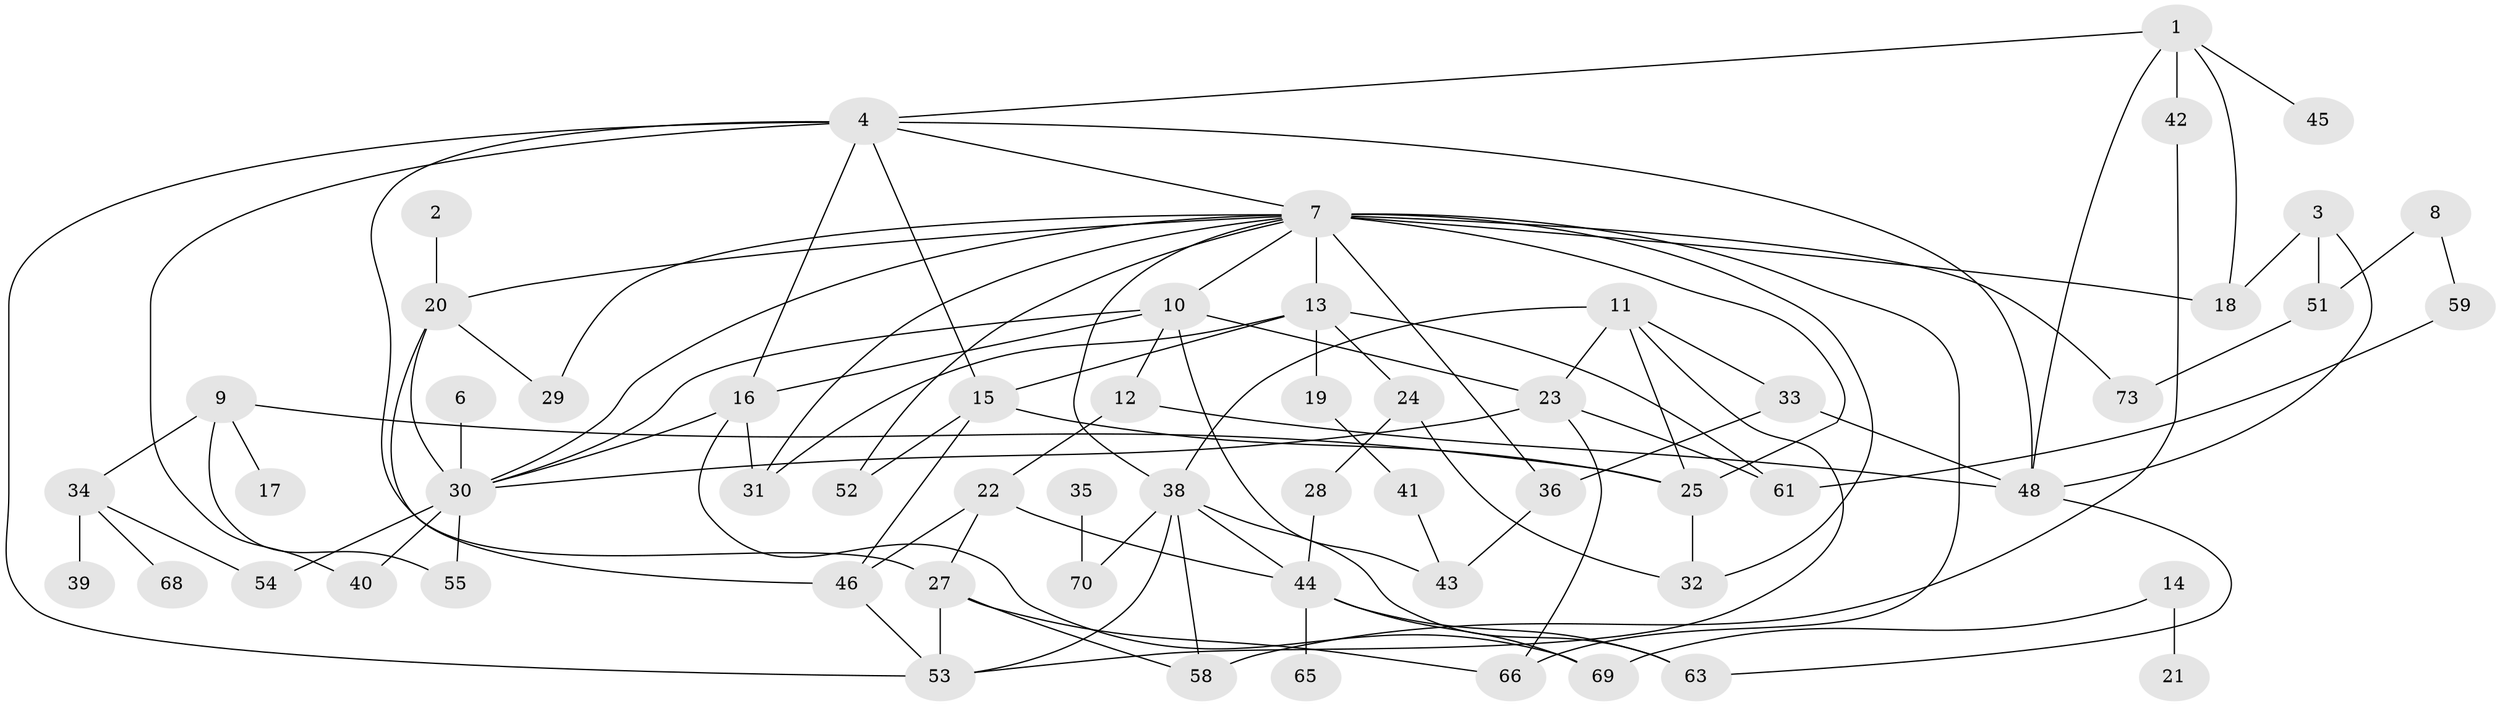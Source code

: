 // original degree distribution, {4: 0.1232876712328767, 1: 0.22602739726027396, 2: 0.2191780821917808, 3: 0.2328767123287671, 0: 0.0821917808219178, 5: 0.0821917808219178, 8: 0.00684931506849315, 6: 0.02054794520547945, 7: 0.00684931506849315}
// Generated by graph-tools (version 1.1) at 2025/33/03/09/25 02:33:48]
// undirected, 59 vertices, 103 edges
graph export_dot {
graph [start="1"]
  node [color=gray90,style=filled];
  1;
  2;
  3;
  4;
  6;
  7;
  8;
  9;
  10;
  11;
  12;
  13;
  14;
  15;
  16;
  17;
  18;
  19;
  20;
  21;
  22;
  23;
  24;
  25;
  27;
  28;
  29;
  30;
  31;
  32;
  33;
  34;
  35;
  36;
  38;
  39;
  40;
  41;
  42;
  43;
  44;
  45;
  46;
  48;
  51;
  52;
  53;
  54;
  55;
  58;
  59;
  61;
  63;
  65;
  66;
  68;
  69;
  70;
  73;
  1 -- 4 [weight=1.0];
  1 -- 18 [weight=1.0];
  1 -- 42 [weight=1.0];
  1 -- 45 [weight=1.0];
  1 -- 48 [weight=1.0];
  2 -- 20 [weight=1.0];
  3 -- 18 [weight=1.0];
  3 -- 48 [weight=1.0];
  3 -- 51 [weight=1.0];
  4 -- 7 [weight=1.0];
  4 -- 15 [weight=1.0];
  4 -- 16 [weight=1.0];
  4 -- 27 [weight=1.0];
  4 -- 40 [weight=1.0];
  4 -- 48 [weight=2.0];
  4 -- 53 [weight=1.0];
  6 -- 30 [weight=1.0];
  7 -- 10 [weight=1.0];
  7 -- 13 [weight=2.0];
  7 -- 18 [weight=1.0];
  7 -- 20 [weight=1.0];
  7 -- 25 [weight=1.0];
  7 -- 29 [weight=1.0];
  7 -- 30 [weight=1.0];
  7 -- 31 [weight=1.0];
  7 -- 32 [weight=1.0];
  7 -- 36 [weight=1.0];
  7 -- 38 [weight=1.0];
  7 -- 52 [weight=1.0];
  7 -- 66 [weight=2.0];
  7 -- 73 [weight=1.0];
  8 -- 51 [weight=1.0];
  8 -- 59 [weight=1.0];
  9 -- 17 [weight=1.0];
  9 -- 25 [weight=2.0];
  9 -- 34 [weight=1.0];
  9 -- 55 [weight=1.0];
  10 -- 12 [weight=1.0];
  10 -- 16 [weight=1.0];
  10 -- 23 [weight=1.0];
  10 -- 30 [weight=1.0];
  10 -- 43 [weight=1.0];
  11 -- 23 [weight=1.0];
  11 -- 25 [weight=1.0];
  11 -- 33 [weight=1.0];
  11 -- 38 [weight=1.0];
  11 -- 53 [weight=1.0];
  12 -- 22 [weight=1.0];
  12 -- 48 [weight=1.0];
  13 -- 15 [weight=1.0];
  13 -- 19 [weight=3.0];
  13 -- 24 [weight=1.0];
  13 -- 31 [weight=2.0];
  13 -- 61 [weight=1.0];
  14 -- 21 [weight=1.0];
  14 -- 69 [weight=1.0];
  15 -- 25 [weight=2.0];
  15 -- 46 [weight=1.0];
  15 -- 52 [weight=1.0];
  16 -- 30 [weight=1.0];
  16 -- 31 [weight=1.0];
  16 -- 69 [weight=1.0];
  19 -- 41 [weight=1.0];
  20 -- 29 [weight=1.0];
  20 -- 30 [weight=1.0];
  20 -- 46 [weight=1.0];
  22 -- 27 [weight=2.0];
  22 -- 44 [weight=1.0];
  22 -- 46 [weight=1.0];
  23 -- 30 [weight=1.0];
  23 -- 61 [weight=1.0];
  23 -- 66 [weight=1.0];
  24 -- 28 [weight=1.0];
  24 -- 32 [weight=1.0];
  25 -- 32 [weight=1.0];
  27 -- 53 [weight=1.0];
  27 -- 58 [weight=1.0];
  27 -- 66 [weight=1.0];
  28 -- 44 [weight=1.0];
  30 -- 40 [weight=1.0];
  30 -- 54 [weight=1.0];
  30 -- 55 [weight=1.0];
  33 -- 36 [weight=1.0];
  33 -- 48 [weight=1.0];
  34 -- 39 [weight=1.0];
  34 -- 54 [weight=1.0];
  34 -- 68 [weight=1.0];
  35 -- 70 [weight=1.0];
  36 -- 43 [weight=1.0];
  38 -- 44 [weight=1.0];
  38 -- 53 [weight=1.0];
  38 -- 58 [weight=3.0];
  38 -- 63 [weight=1.0];
  38 -- 70 [weight=1.0];
  41 -- 43 [weight=1.0];
  42 -- 58 [weight=1.0];
  44 -- 63 [weight=1.0];
  44 -- 65 [weight=1.0];
  44 -- 69 [weight=1.0];
  46 -- 53 [weight=1.0];
  48 -- 63 [weight=1.0];
  51 -- 73 [weight=1.0];
  59 -- 61 [weight=1.0];
}
